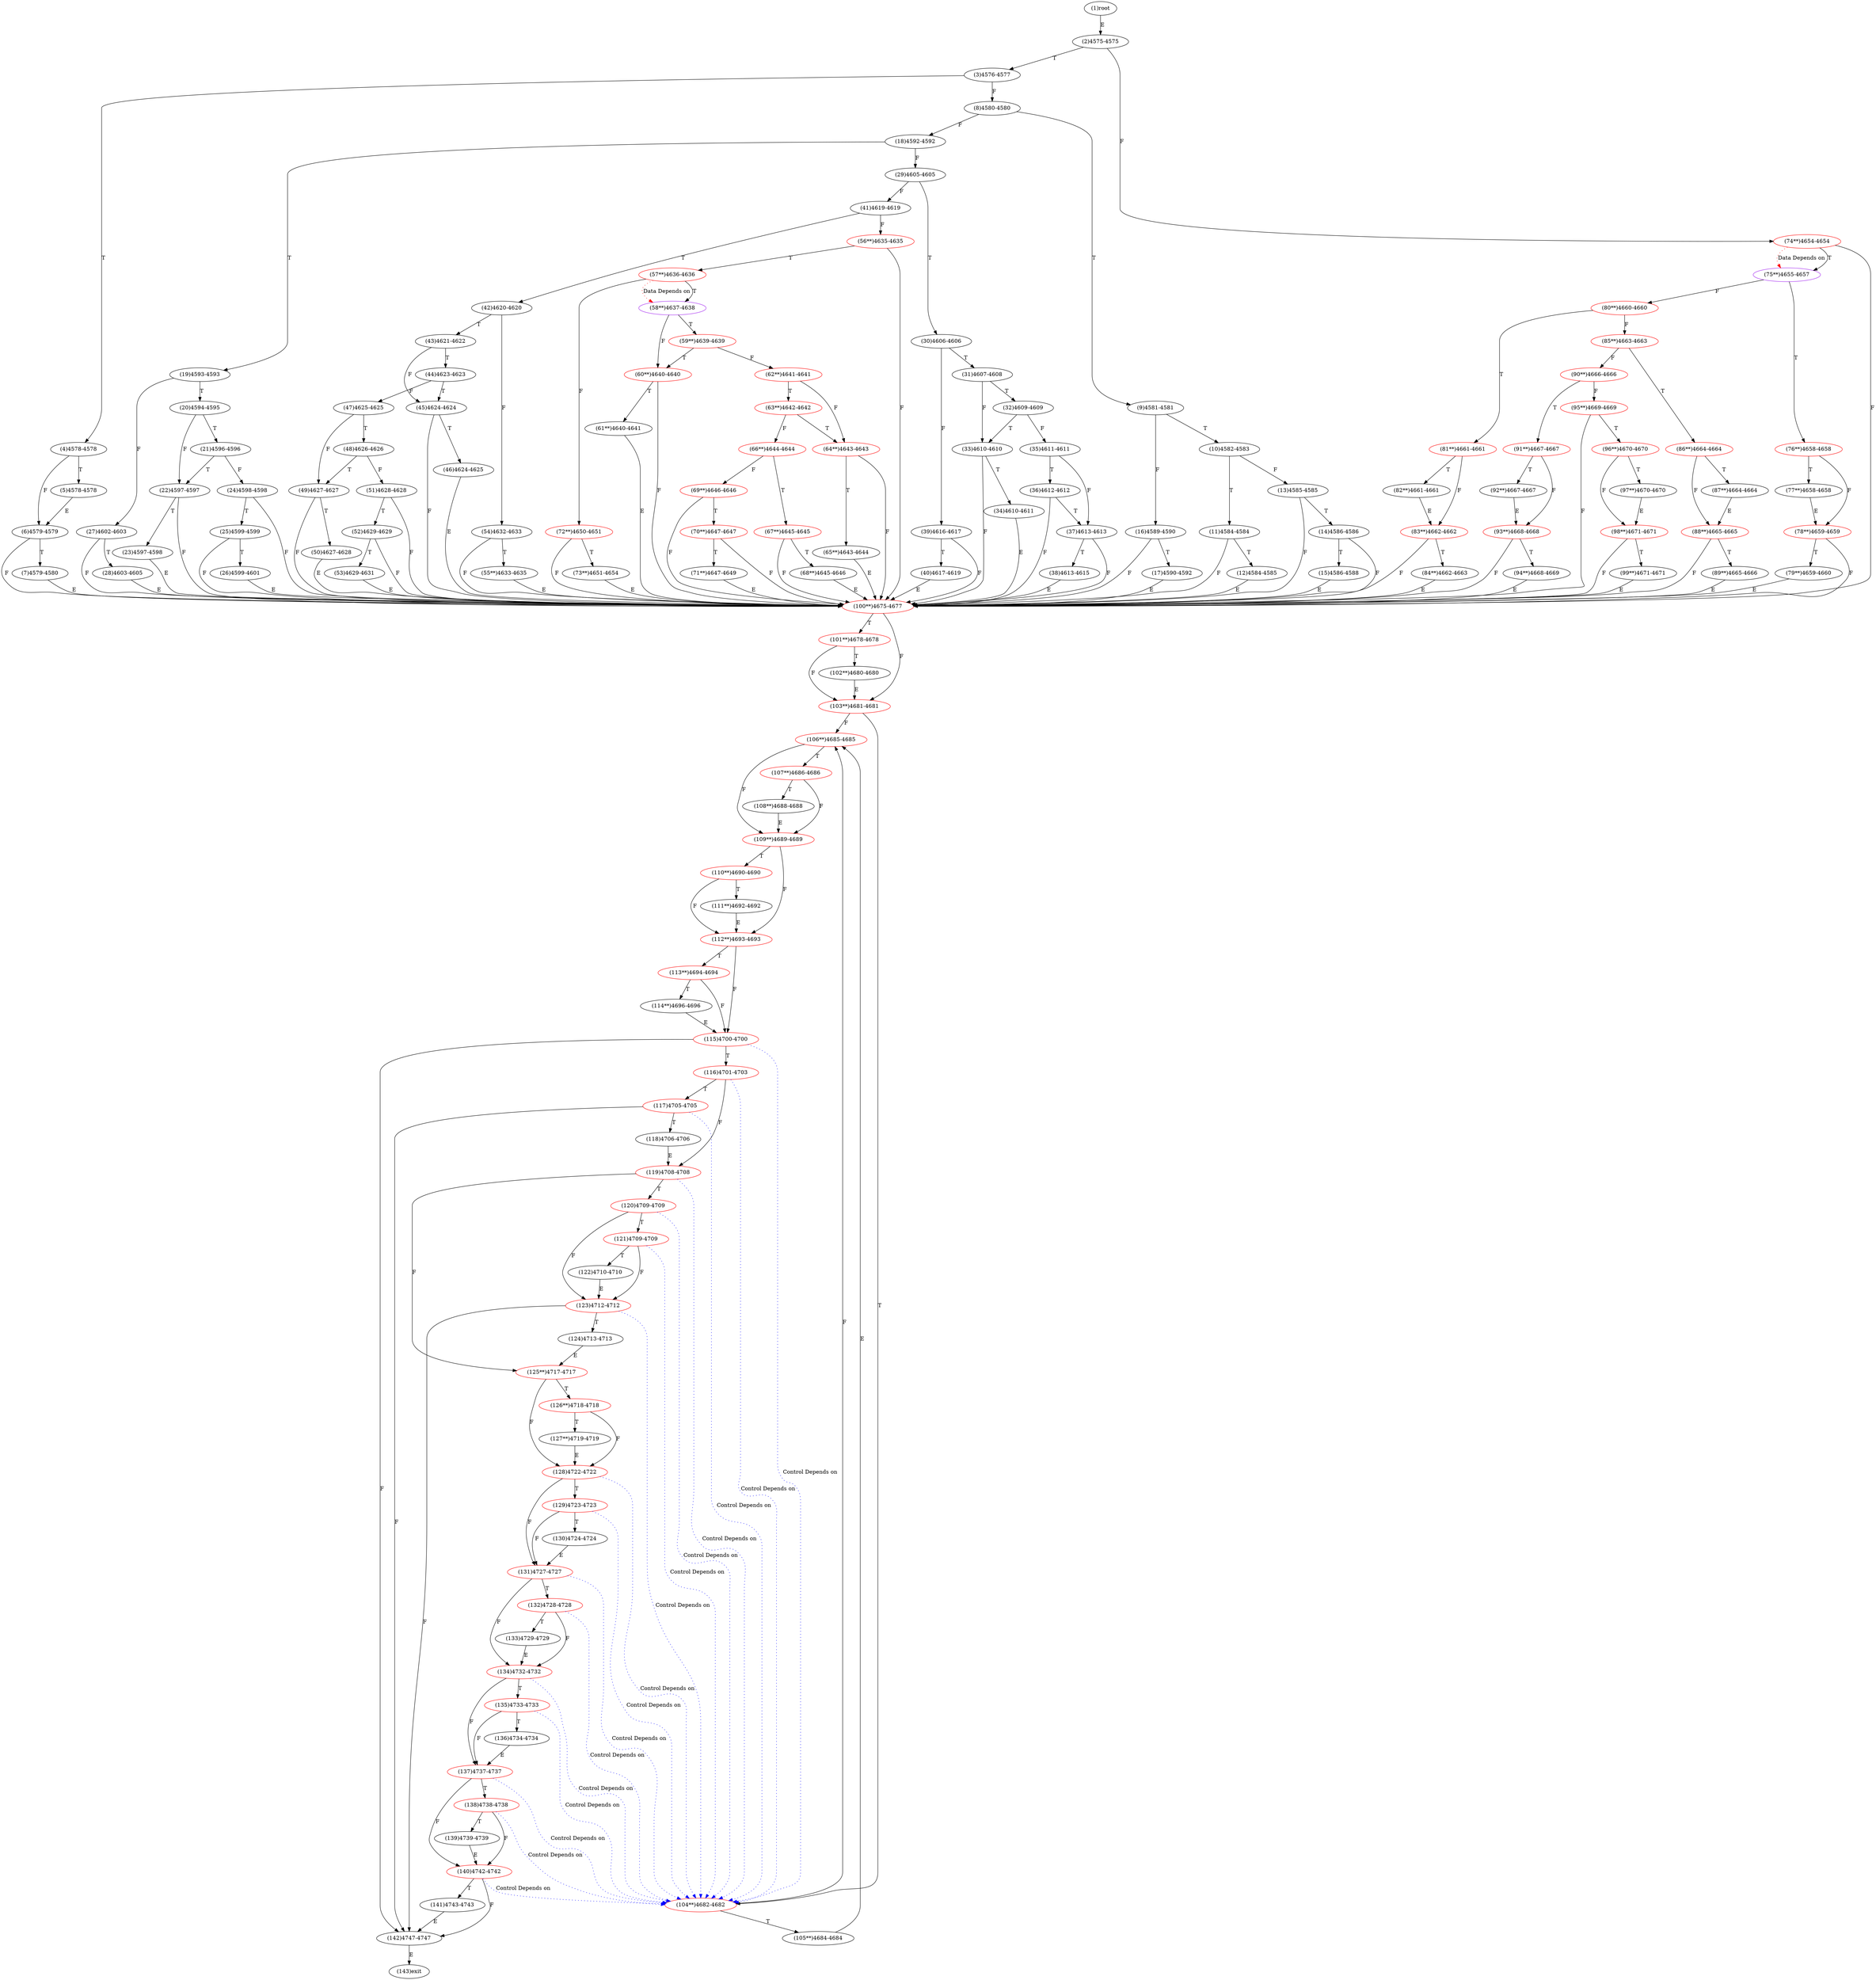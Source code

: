 digraph "" { 
1[ label="(1)root"];
2[ label="(2)4575-4575"];
3[ label="(3)4576-4577"];
4[ label="(4)4578-4578"];
5[ label="(5)4578-4578"];
6[ label="(6)4579-4579"];
7[ label="(7)4579-4580"];
8[ label="(8)4580-4580"];
9[ label="(9)4581-4581"];
10[ label="(10)4582-4583"];
11[ label="(11)4584-4584"];
12[ label="(12)4584-4585"];
13[ label="(13)4585-4585"];
14[ label="(14)4586-4586"];
15[ label="(15)4586-4588"];
17[ label="(17)4590-4592"];
16[ label="(16)4589-4590"];
19[ label="(19)4593-4593"];
18[ label="(18)4592-4592"];
21[ label="(21)4596-4596"];
20[ label="(20)4594-4595"];
23[ label="(23)4597-4598"];
22[ label="(22)4597-4597"];
25[ label="(25)4599-4599"];
24[ label="(24)4598-4598"];
27[ label="(27)4602-4603"];
26[ label="(26)4599-4601"];
29[ label="(29)4605-4605"];
28[ label="(28)4603-4605"];
31[ label="(31)4607-4608"];
30[ label="(30)4606-4606"];
34[ label="(34)4610-4611"];
35[ label="(35)4611-4611"];
32[ label="(32)4609-4609"];
33[ label="(33)4610-4610"];
38[ label="(38)4613-4615"];
39[ label="(39)4616-4617"];
36[ label="(36)4612-4612"];
37[ label="(37)4613-4613"];
42[ label="(42)4620-4620"];
43[ label="(43)4621-4622"];
40[ label="(40)4617-4619"];
41[ label="(41)4619-4619"];
46[ label="(46)4624-4625"];
47[ label="(47)4625-4625"];
44[ label="(44)4623-4623"];
45[ label="(45)4624-4624"];
51[ label="(51)4628-4628"];
50[ label="(50)4627-4628"];
49[ label="(49)4627-4627"];
48[ label="(48)4626-4626"];
55[ label="(55**)4633-4635"];
54[ label="(54)4632-4633"];
53[ label="(53)4629-4631"];
52[ label="(52)4629-4629"];
59[ label="(59**)4639-4639",color=red];
58[ label="(58**)4637-4638",color=purple];
57[ label="(57**)4636-4636",color=red];
56[ label="(56**)4635-4635",color=red];
63[ label="(63**)4642-4642",color=red];
62[ label="(62**)4641-4641",color=red];
61[ label="(61**)4640-4641"];
60[ label="(60**)4640-4640",color=red];
68[ label="(68**)4645-4646"];
69[ label="(69**)4646-4646",color=red];
70[ label="(70**)4647-4647",color=red];
71[ label="(71**)4647-4649"];
64[ label="(64**)4643-4643",color=red];
65[ label="(65**)4643-4644"];
66[ label="(66**)4644-4644",color=red];
67[ label="(67**)4645-4645",color=red];
76[ label="(76**)4658-4658",color=red];
77[ label="(77**)4658-4658"];
78[ label="(78**)4659-4659",color=red];
79[ label="(79**)4659-4660"];
72[ label="(72**)4650-4651",color=red];
73[ label="(73**)4651-4654"];
74[ label="(74**)4654-4654",color=red];
75[ label="(75**)4655-4657",color=purple];
85[ label="(85**)4663-4663",color=red];
84[ label="(84**)4662-4663"];
87[ label="(87**)4664-4664"];
86[ label="(86**)4664-4664",color=red];
81[ label="(81**)4661-4661",color=red];
80[ label="(80**)4660-4660",color=red];
83[ label="(83**)4662-4662",color=red];
82[ label="(82**)4661-4661"];
93[ label="(93**)4668-4668",color=red];
92[ label="(92**)4667-4667"];
95[ label="(95**)4669-4669",color=red];
94[ label="(94**)4668-4669"];
89[ label="(89**)4665-4666"];
88[ label="(88**)4665-4665",color=red];
91[ label="(91**)4667-4667",color=red];
90[ label="(90**)4666-4666",color=red];
102[ label="(102**)4680-4680"];
103[ label="(103**)4681-4681",color=red];
100[ label="(100**)4675-4677",color=red];
101[ label="(101**)4678-4678",color=red];
98[ label="(98**)4671-4671",color=red];
99[ label="(99**)4671-4671"];
96[ label="(96**)4670-4670",color=red];
97[ label="(97**)4670-4670"];
110[ label="(110**)4690-4690",color=red];
111[ label="(111**)4692-4692"];
108[ label="(108**)4688-4688"];
109[ label="(109**)4689-4689",color=red];
106[ label="(106**)4685-4685",color=red];
107[ label="(107**)4686-4686",color=red];
104[ label="(104**)4682-4682",color=red];
105[ label="(105**)4684-4684"];
119[ label="(119)4708-4708",color=red];
118[ label="(118)4706-4706"];
117[ label="(117)4705-4705",color=red];
116[ label="(116)4701-4703",color=red];
115[ label="(115)4700-4700",color=red];
114[ label="(114**)4696-4696"];
113[ label="(113**)4694-4694",color=red];
112[ label="(112**)4693-4693",color=red];
127[ label="(127**)4719-4719"];
126[ label="(126**)4718-4718",color=red];
125[ label="(125**)4717-4717",color=red];
124[ label="(124)4713-4713"];
123[ label="(123)4712-4712",color=red];
122[ label="(122)4710-4710"];
121[ label="(121)4709-4709",color=red];
120[ label="(120)4709-4709",color=red];
137[ label="(137)4737-4737",color=red];
136[ label="(136)4734-4734"];
139[ label="(139)4739-4739"];
138[ label="(138)4738-4738",color=red];
141[ label="(141)4743-4743"];
140[ label="(140)4742-4742",color=red];
143[ label="(143)exit"];
142[ label="(142)4747-4747"];
129[ label="(129)4723-4723",color=red];
128[ label="(128)4722-4722",color=red];
131[ label="(131)4727-4727",color=red];
130[ label="(130)4724-4724"];
133[ label="(133)4729-4729"];
132[ label="(132)4728-4728",color=red];
135[ label="(135)4733-4733",color=red];
134[ label="(134)4732-4732",color=red];
1->2[ label="E"];
2->74[ label="F"];
2->3[ label="T"];
3->8[ label="F"];
3->4[ label="T"];
4->6[ label="F"];
4->5[ label="T"];
5->6[ label="E"];
6->100[ label="F"];
6->7[ label="T"];
7->100[ label="E"];
8->18[ label="F"];
8->9[ label="T"];
9->16[ label="F"];
9->10[ label="T"];
10->13[ label="F"];
10->11[ label="T"];
11->100[ label="F"];
11->12[ label="T"];
12->100[ label="E"];
13->100[ label="F"];
13->14[ label="T"];
14->100[ label="F"];
14->15[ label="T"];
15->100[ label="E"];
16->100[ label="F"];
16->17[ label="T"];
17->100[ label="E"];
18->29[ label="F"];
18->19[ label="T"];
19->27[ label="F"];
19->20[ label="T"];
20->22[ label="F"];
20->21[ label="T"];
21->24[ label="F"];
21->22[ label="T"];
22->100[ label="F"];
22->23[ label="T"];
23->100[ label="E"];
24->100[ label="F"];
24->25[ label="T"];
25->100[ label="F"];
25->26[ label="T"];
26->100[ label="E"];
27->100[ label="F"];
27->28[ label="T"];
28->100[ label="E"];
29->41[ label="F"];
29->30[ label="T"];
30->39[ label="F"];
30->31[ label="T"];
31->33[ label="F"];
31->32[ label="T"];
32->35[ label="F"];
32->33[ label="T"];
33->100[ label="F"];
33->34[ label="T"];
34->100[ label="E"];
35->37[ label="F"];
35->36[ label="T"];
36->100[ label="F"];
36->37[ label="T"];
37->100[ label="F"];
37->38[ label="T"];
38->100[ label="E"];
39->100[ label="F"];
39->40[ label="T"];
40->100[ label="E"];
41->56[ label="F"];
41->42[ label="T"];
42->54[ label="F"];
42->43[ label="T"];
43->45[ label="F"];
43->44[ label="T"];
44->47[ label="F"];
44->45[ label="T"];
45->100[ label="F"];
45->46[ label="T"];
46->100[ label="E"];
47->49[ label="F"];
47->48[ label="T"];
48->51[ label="F"];
48->49[ label="T"];
49->100[ label="F"];
49->50[ label="T"];
50->100[ label="E"];
51->100[ label="F"];
51->52[ label="T"];
52->100[ label="F"];
52->53[ label="T"];
53->100[ label="E"];
54->100[ label="F"];
54->55[ label="T"];
55->100[ label="E"];
56->100[ label="F"];
56->57[ label="T"];
57->72[ label="F"];
57->58[ label="T"];
58->60[ label="F"];
58->59[ label="T"];
59->62[ label="F"];
59->60[ label="T"];
60->100[ label="F"];
60->61[ label="T"];
61->100[ label="E"];
62->64[ label="F"];
62->63[ label="T"];
63->66[ label="F"];
63->64[ label="T"];
64->100[ label="F"];
64->65[ label="T"];
65->100[ label="E"];
66->69[ label="F"];
66->67[ label="T"];
67->100[ label="F"];
67->68[ label="T"];
68->100[ label="E"];
69->100[ label="F"];
69->70[ label="T"];
70->100[ label="F"];
70->71[ label="T"];
71->100[ label="E"];
72->100[ label="F"];
72->73[ label="T"];
73->100[ label="E"];
74->100[ label="F"];
74->75[ label="T"];
75->80[ label="F"];
75->76[ label="T"];
76->78[ label="F"];
76->77[ label="T"];
77->78[ label="E"];
78->100[ label="F"];
78->79[ label="T"];
79->100[ label="E"];
80->85[ label="F"];
80->81[ label="T"];
81->83[ label="F"];
81->82[ label="T"];
82->83[ label="E"];
83->100[ label="F"];
83->84[ label="T"];
84->100[ label="E"];
85->90[ label="F"];
85->86[ label="T"];
86->88[ label="F"];
86->87[ label="T"];
87->88[ label="E"];
88->100[ label="F"];
88->89[ label="T"];
89->100[ label="E"];
90->95[ label="F"];
90->91[ label="T"];
91->93[ label="F"];
91->92[ label="T"];
92->93[ label="E"];
93->100[ label="F"];
93->94[ label="T"];
94->100[ label="E"];
95->100[ label="F"];
95->96[ label="T"];
96->98[ label="F"];
96->97[ label="T"];
97->98[ label="E"];
98->100[ label="F"];
98->99[ label="T"];
99->100[ label="E"];
100->103[ label="F"];
100->101[ label="T"];
101->103[ label="F"];
101->102[ label="T"];
102->103[ label="E"];
103->106[ label="F"];
103->104[ label="T"];
104->106[ label="F"];
104->105[ label="T"];
105->106[ label="E"];
106->109[ label="F"];
106->107[ label="T"];
107->109[ label="F"];
107->108[ label="T"];
108->109[ label="E"];
109->112[ label="F"];
109->110[ label="T"];
110->112[ label="F"];
110->111[ label="T"];
111->112[ label="E"];
112->115[ label="F"];
112->113[ label="T"];
113->115[ label="F"];
113->114[ label="T"];
114->115[ label="E"];
115->142[ label="F"];
115->116[ label="T"];
116->119[ label="F"];
116->117[ label="T"];
117->142[ label="F"];
117->118[ label="T"];
118->119[ label="E"];
119->125[ label="F"];
119->120[ label="T"];
120->123[ label="F"];
120->121[ label="T"];
121->123[ label="F"];
121->122[ label="T"];
122->123[ label="E"];
123->142[ label="F"];
123->124[ label="T"];
124->125[ label="E"];
125->128[ label="F"];
125->126[ label="T"];
126->128[ label="F"];
126->127[ label="T"];
127->128[ label="E"];
128->131[ label="F"];
128->129[ label="T"];
129->131[ label="F"];
129->130[ label="T"];
130->131[ label="E"];
131->134[ label="F"];
131->132[ label="T"];
132->134[ label="F"];
132->133[ label="T"];
133->134[ label="E"];
134->137[ label="F"];
134->135[ label="T"];
135->137[ label="F"];
135->136[ label="T"];
136->137[ label="E"];
137->140[ label="F"];
137->138[ label="T"];
138->140[ label="F"];
138->139[ label="T"];
139->140[ label="E"];
140->142[ label="F"];
140->141[ label="T"];
141->142[ label="E"];
142->143[ label="E"];
57->58[ color="red" label="Data Depends on" style = dotted ];
74->75[ color="red" label="Data Depends on" style = dotted ];
119->104[ color="blue" label="Control Depends on" style = dotted ];
117->104[ color="blue" label="Control Depends on" style = dotted ];
116->104[ color="blue" label="Control Depends on" style = dotted ];
115->104[ color="blue" label="Control Depends on" style = dotted ];
123->104[ color="blue" label="Control Depends on" style = dotted ];
121->104[ color="blue" label="Control Depends on" style = dotted ];
120->104[ color="blue" label="Control Depends on" style = dotted ];
137->104[ color="blue" label="Control Depends on" style = dotted ];
138->104[ color="blue" label="Control Depends on" style = dotted ];
140->104[ color="blue" label="Control Depends on" style = dotted ];
129->104[ color="blue" label="Control Depends on" style = dotted ];
128->104[ color="blue" label="Control Depends on" style = dotted ];
131->104[ color="blue" label="Control Depends on" style = dotted ];
132->104[ color="blue" label="Control Depends on" style = dotted ];
135->104[ color="blue" label="Control Depends on" style = dotted ];
134->104[ color="blue" label="Control Depends on" style = dotted ];
}